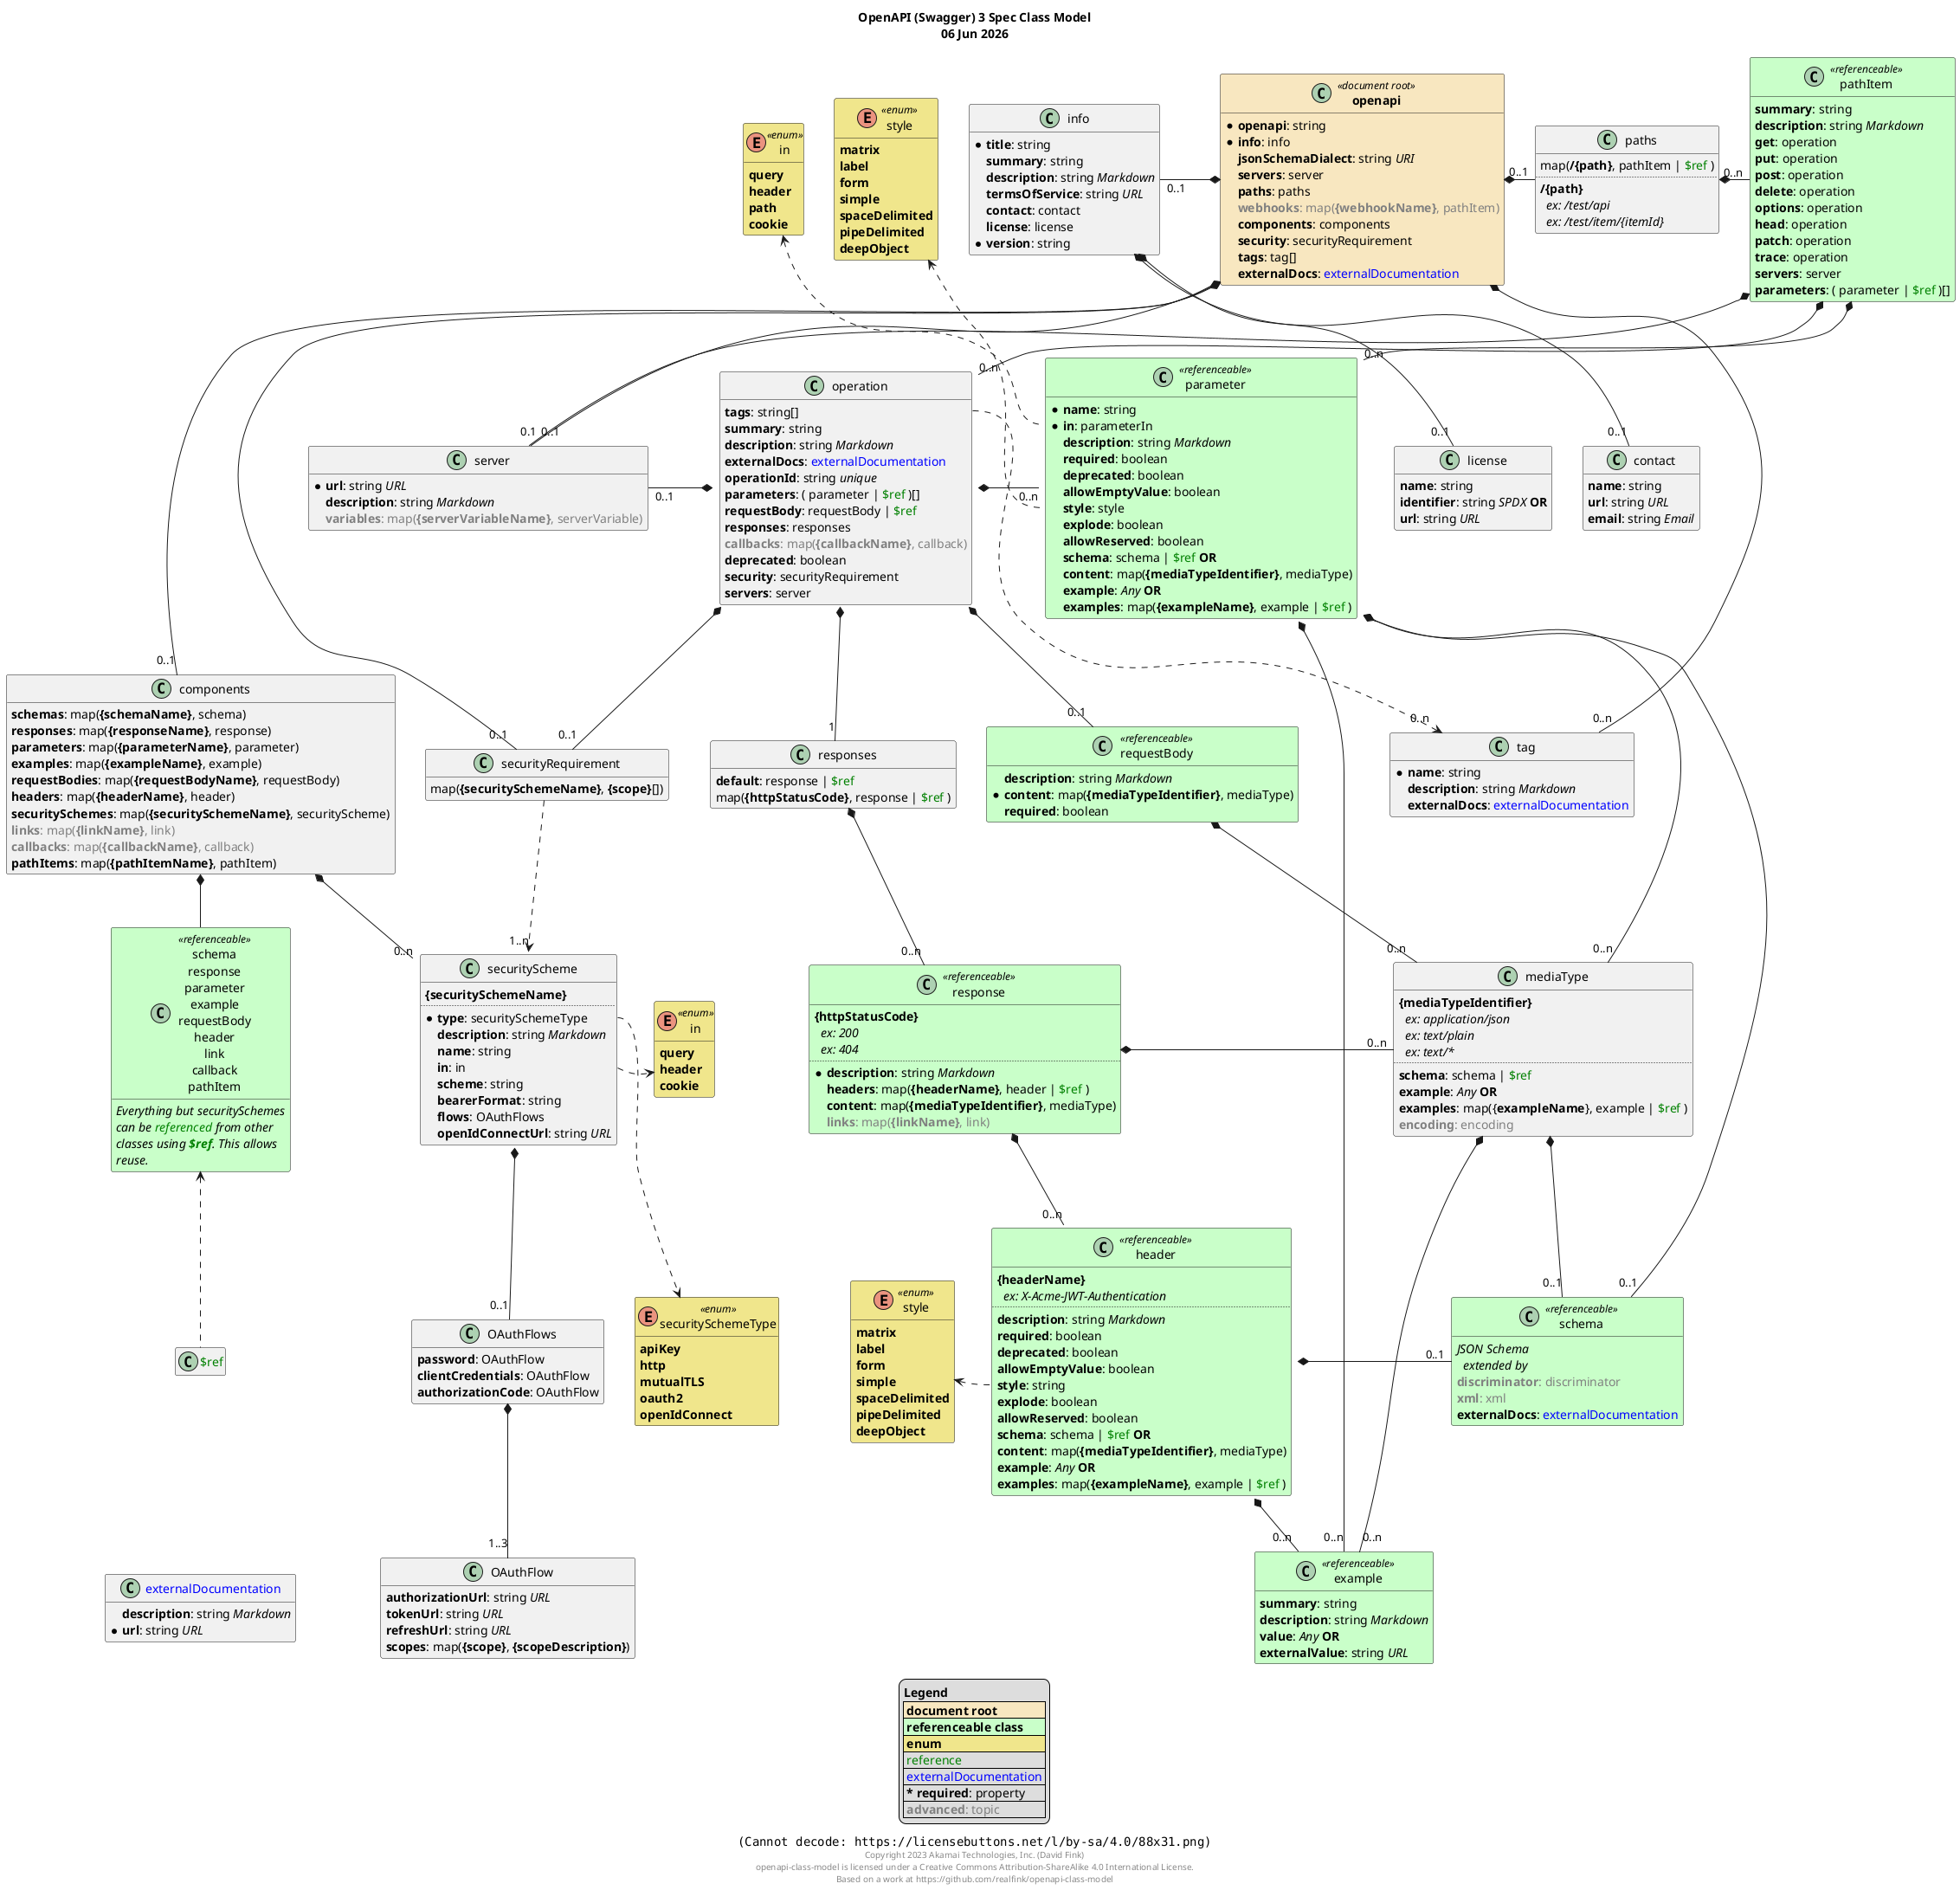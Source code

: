 ' openapi-class-model
' Copyright 2023 Akamai Technologies, Inc.

' This work is licensed under the Creative Commons
' Attribution-ShareAlike 4.0 International License.
' To view a copy of this license, visit
' http://creativecommons.org/licenses/by-sa/4.0/
' or send a letter to Creative Commons, PO Box 1866,
' Mountain View, CA 94042, USA.

' Unless required by applicable law or agreed to in
' writing, software distributed under the License is
' distributed on an "AS IS" BASIS, WITHOUT WARRANTIES OR
' CONDITIONS OF ANY KIND, either express or implied.
' See the License for the specific language governing
' permissions and limitations under the License.

@startuml

hide empty members

!define ADVANCED color:gray
!define ENUM <<enum>> #Khaki
!define ROOT <<document root>> #STRATEGY
!define REFERENCEABLE <<referenceable>> #TECHNOLOGY
!define REFERENCE <color:green>$ref</color>
!define EXTERNALDOCUMENTATION color:blue
!define URL //URL//
!define URI //URI//
!define EMAIL //Email//
!define SPDX //SPDX//
!define ANY //Any//
!define MARKDOWN //Markdown//

title OpenAPI (Swagger) 3 Spec Class Model\n%date("dd MMM yyyy")

class "**openapi**" as openapi ROOT {
  * **openapi**: string
  * **info**: info
  **jsonSchemaDialect**: string URI
  **servers**: server
  {field} **paths**: paths
  {field} <ADVANCED>**webhooks**: map(**{webhookName}**, pathItem)
  **components**: components
  **security**: securityRequirement
  **tags**: tag[]
  **externalDocs**: <EXTERNALDOCUMENTATION>externalDocumentation
}

class info {
  * **title**: string
  **summary**: string
  **description**: string MARKDOWN
  **termsOfService**: string URL
  **contact**: contact
  **license**: license
  * **version**: string
}

class contact {
  **name**: string
  **url**: string URL
  **email**: string EMAIL
}

class license {
  **name**: string
  **identifier**: string SPDX **OR**
  **url**: string URL
}

class server {
  * **url**: string URL
  **description**: string MARKDOWN
  {field} <ADVANCED>**variables**: map(**{serverVariableName}**, serverVariable)
}

class components {
  {field} **schemas**: map(**{schemaName}**, schema)
  {field} **responses**: map(**{responseName}**, response)
  {field} **parameters**: map(**{parameterName}**, parameter)
  {field} **examples**: map(**{exampleName}**, example)
  {field} **requestBodies**: map(**{requestBodyName}**, requestBody)
  {field} **headers**: map(**{headerName}**, header)
  {field} **securitySchemes**: map(**{securitySchemeName}**, securityScheme)
  {field} <ADVANCED>**links**: map(**{linkName}**, link)
  {field} <ADVANCED>**callbacks**: map(**{callbackName}**, callback)
  {field} **pathItems**: map(**{pathItemName}**, pathItem)

}

class "schema\nresponse\nparameter\nexample\nrequestBody\nheader\nlink\ncallback\npathItem" as referenceableClasses REFERENCEABLE {
  //Everything but securitySchemes//
  //can be <color:green>referenced</color> from other//
  //classes using **REFERENCE**. This allows//
  //reuse.//
}

class "REFERENCE" as reference {
}

class paths {
  map(**/{path}**, pathItem | REFERENCE )
  ....
  **/{path}**
  //  ex: /test/api//
  //  ex: /test/item/{itemId}//
}

class pathItem REFERENCEABLE {
  **summary**: string
  **description**: string MARKDOWN
  **get**: operation
  **put**: operation
  **post**: operation
  **delete**: operation
  **options**: operation
  **head**: operation
  **patch**: operation
  **trace**: operation
  **servers**: server
  {field} **parameters**: ( parameter | REFERENCE )[]
}

class operation {
  **tags**: string[]
  **summary**: string
  **description**: string MARKDOWN
  **externalDocs**: <EXTERNALDOCUMENTATION>externalDocumentation
  **operationId**: string //unique//
  {field} **parameters**: ( parameter | REFERENCE )[]
  **requestBody**: requestBody | REFERENCE
  **responses**: responses
  {field} <ADVANCED>**callbacks**: map(**{callbackName}**, callback)
  **deprecated**: boolean
  **security**: securityRequirement
  **servers**: server
}

class "<EXTERNALDOCUMENTATION>externalDocumentation" as externalDocumentation {
  **description**: string MARKDOWN
  * **url**: string URL
}

class parameter REFERENCEABLE {
  * **name**: string
  * **in**: parameterIn
  **description**: string MARKDOWN
  **required**: boolean
  **deprecated**: boolean
  **allowEmptyValue**: boolean
  **style**: style
  **explode**: boolean
  **allowReserved**: boolean
  **schema**: schema | REFERENCE **OR**
  {field} **content**: map(**{mediaTypeIdentifier}**, mediaType)
  **example**: ANY **OR**
  {field} **examples**: map(**{exampleName}**, example | REFERENCE )
}

enum "in" as parameterIn ENUM {
  **query**
  **header**
  **path**
  **cookie**
}

enum "style" as parameterStyle ENUM {
  **matrix**
  **label**
  **form**
  **simple**
  **spaceDelimited**
  **pipeDelimited**
  **deepObject**
}

class requestBody REFERENCEABLE {
  **description**: string MARKDOWN
  {field} * **content**: map(**{mediaTypeIdentifier}**, mediaType)
  **required**: boolean
}

class mediaType {
  **{mediaTypeIdentifier}**
  //  ex: application/json//
  //  ex: text/plain//
  //  ex: text/*//
  ....
  **schema**: schema | REFERENCE
  **example**: ANY **OR**
  {field} **examples**: map({**exampleName**}, example | REFERENCE )
  <ADVANCED>**encoding**: encoding
}

class responses {
  **default**: response | REFERENCE
  {field} map(**{httpStatusCode}**, response | REFERENCE )
}

class response REFERENCEABLE {
  **{httpStatusCode}**
  //  ex: 200//
  //  ex: 404//
  ....
  * **description**: string MARKDOWN
  {field} **headers**: map(**{headerName}**, header | REFERENCE )
  {field} **content**: map(**{mediaTypeIdentifier}**, mediaType)
  <ADVANCED>**links**: map(**{linkName}**, link)
}

class example REFERENCEABLE {
  **summary**: string
  **description**: string MARKDOWN
  **value**: ANY **OR**
  **externalValue**: string URL
}

class header REFERENCEABLE {
  **{headerName}**
  //  ex: X-Acme-JWT-Authentication//
  ....
  **description**: string MARKDOWN
  **required**: boolean
  **deprecated**: boolean
  **allowEmptyValue**: boolean
  **style**: string
  **explode**: boolean
  **allowReserved**: boolean
  **schema**: schema | REFERENCE **OR**
  {field} **content**: map(**{mediaTypeIdentifier}**, mediaType)
  **example**: ANY **OR**
  {field} **examples**: map(**{exampleName}**, example | REFERENCE )
}

enum "style" as headerStyle ENUM {
  **matrix**
  **label**
  **form**
  **simple**
  **spaceDelimited**
  **pipeDelimited**
  **deepObject**
}

class tag {
  * **name**: string
  **description**: string MARKDOWN
  **externalDocs**: <EXTERNALDOCUMENTATION>externalDocumentation
}

class schema REFERENCEABLE {
  //JSON Schema//
  //  extended by//
  <ADVANCED>**discriminator**: discriminator
  <ADVANCED>**xml**: xml
  **externalDocs**: <EXTERNALDOCUMENTATION>externalDocumentation
}

class securityScheme {
  **{securitySchemeName}** 
  ....
  * **type**: securitySchemeType
  **description**: string MARKDOWN
  **name**: string
  **in**: in
  **scheme**: string
  **bearerFormat**: string
  **flows**: OAuthFlows
  **openIdConnectUrl**: string URL
}

enum "in" as securityIn ENUM {
  **query**
  **header**
  **cookie**
}

enum securitySchemeType ENUM {
  **apiKey**
  **http**
  **mutualTLS**
  **oauth2**
  **openIdConnect**
}

class OAuthFlows {
  **password**: OAuthFlow
  **clientCredentials**: OAuthFlow
  **authorizationCode**: OAuthFlow
}

class OAuthFlow { 
  **authorizationUrl**: string URL
  **tokenUrl**: string URL
  **refreshUrl**: string URL
  {field} **scopes**: map(**{scope}**, **{scopeDescription}**)
}

class securityRequirement {
  {field} map(**{securitySchemeName}**, **{scope}**[])
}

legend
  **Legend**
  |<#STRATEGY> **document root** |
  |<#TECHNOLOGY> **referenceable class** |
  |<#Khaki> **enum**|
  | <color:green>reference |
  | <color:blue>externalDocumentation |
  | ***** **required**: property |
  | <ADVANCED>**advanced**: topic |
end legend

footer
<img:https://licensebuttons.net/l/by-sa/4.0/88x31.png>
Copyright 2023 Akamai Technologies, Inc. (David Fink)
openapi-class-model is licensed under a Creative Commons Attribution-ShareAlike 4.0 International License.
Based on a work at https://github.com/realfink/openapi-class-model
endfooter

info *-- "0..1" contact
info *-- "0..1" license

openapi *-l- "0..1" info : "          "
openapi *-- "0..1" server
openapi *- "0..1" paths
paths *- "0..n" pathItem
openapi *--- "0..1" components
pathItem *-- "0..n" operation
pathItem *-- "0..n" parameter
operation *- "0..n" parameter : "          "
parameter::in .u.> parameterIn
parameter::style .u.> parameterStyle
operation *-- "0..1" requestBody
requestBody *-- "0..n" mediaType
operation *-- "1" responses
responses *-- "0..n" response
parameter *-- "0..1" schema
parameter *--- "0..n" mediaType
parameter *-- "0..n" example
response *- "0..n" mediaType : "               "
mediaType *-- "0..1" schema
mediaType *-- "0..n" example
response *-- "0..n" header
header *- "0..1" schema
header *-- "0..n" example
header::style .l.> headerStyle
pathItem *-- "0.1" server
operation *-l- "0..1" server : "           "
components *-- "0..n" securityScheme
securityScheme::type ..> securitySchemeType
securityScheme *-- "0..1" OAuthFlows
OAuthFlows *-- "1..3" OAuthFlow
openapi *-- "0..1" securityRequirement
operation *-- "0..1" securityRequirement
securityRequirement ..> "1..n" securityScheme
securityScheme::in .r.> securityIn
openapi *--- "0..n" tag
operation::tags .> "0..n" tag
components *-- referenceableClasses
reference .up.> referenceableClasses
reference -[hidden]down- externalDocumentation

@enduml